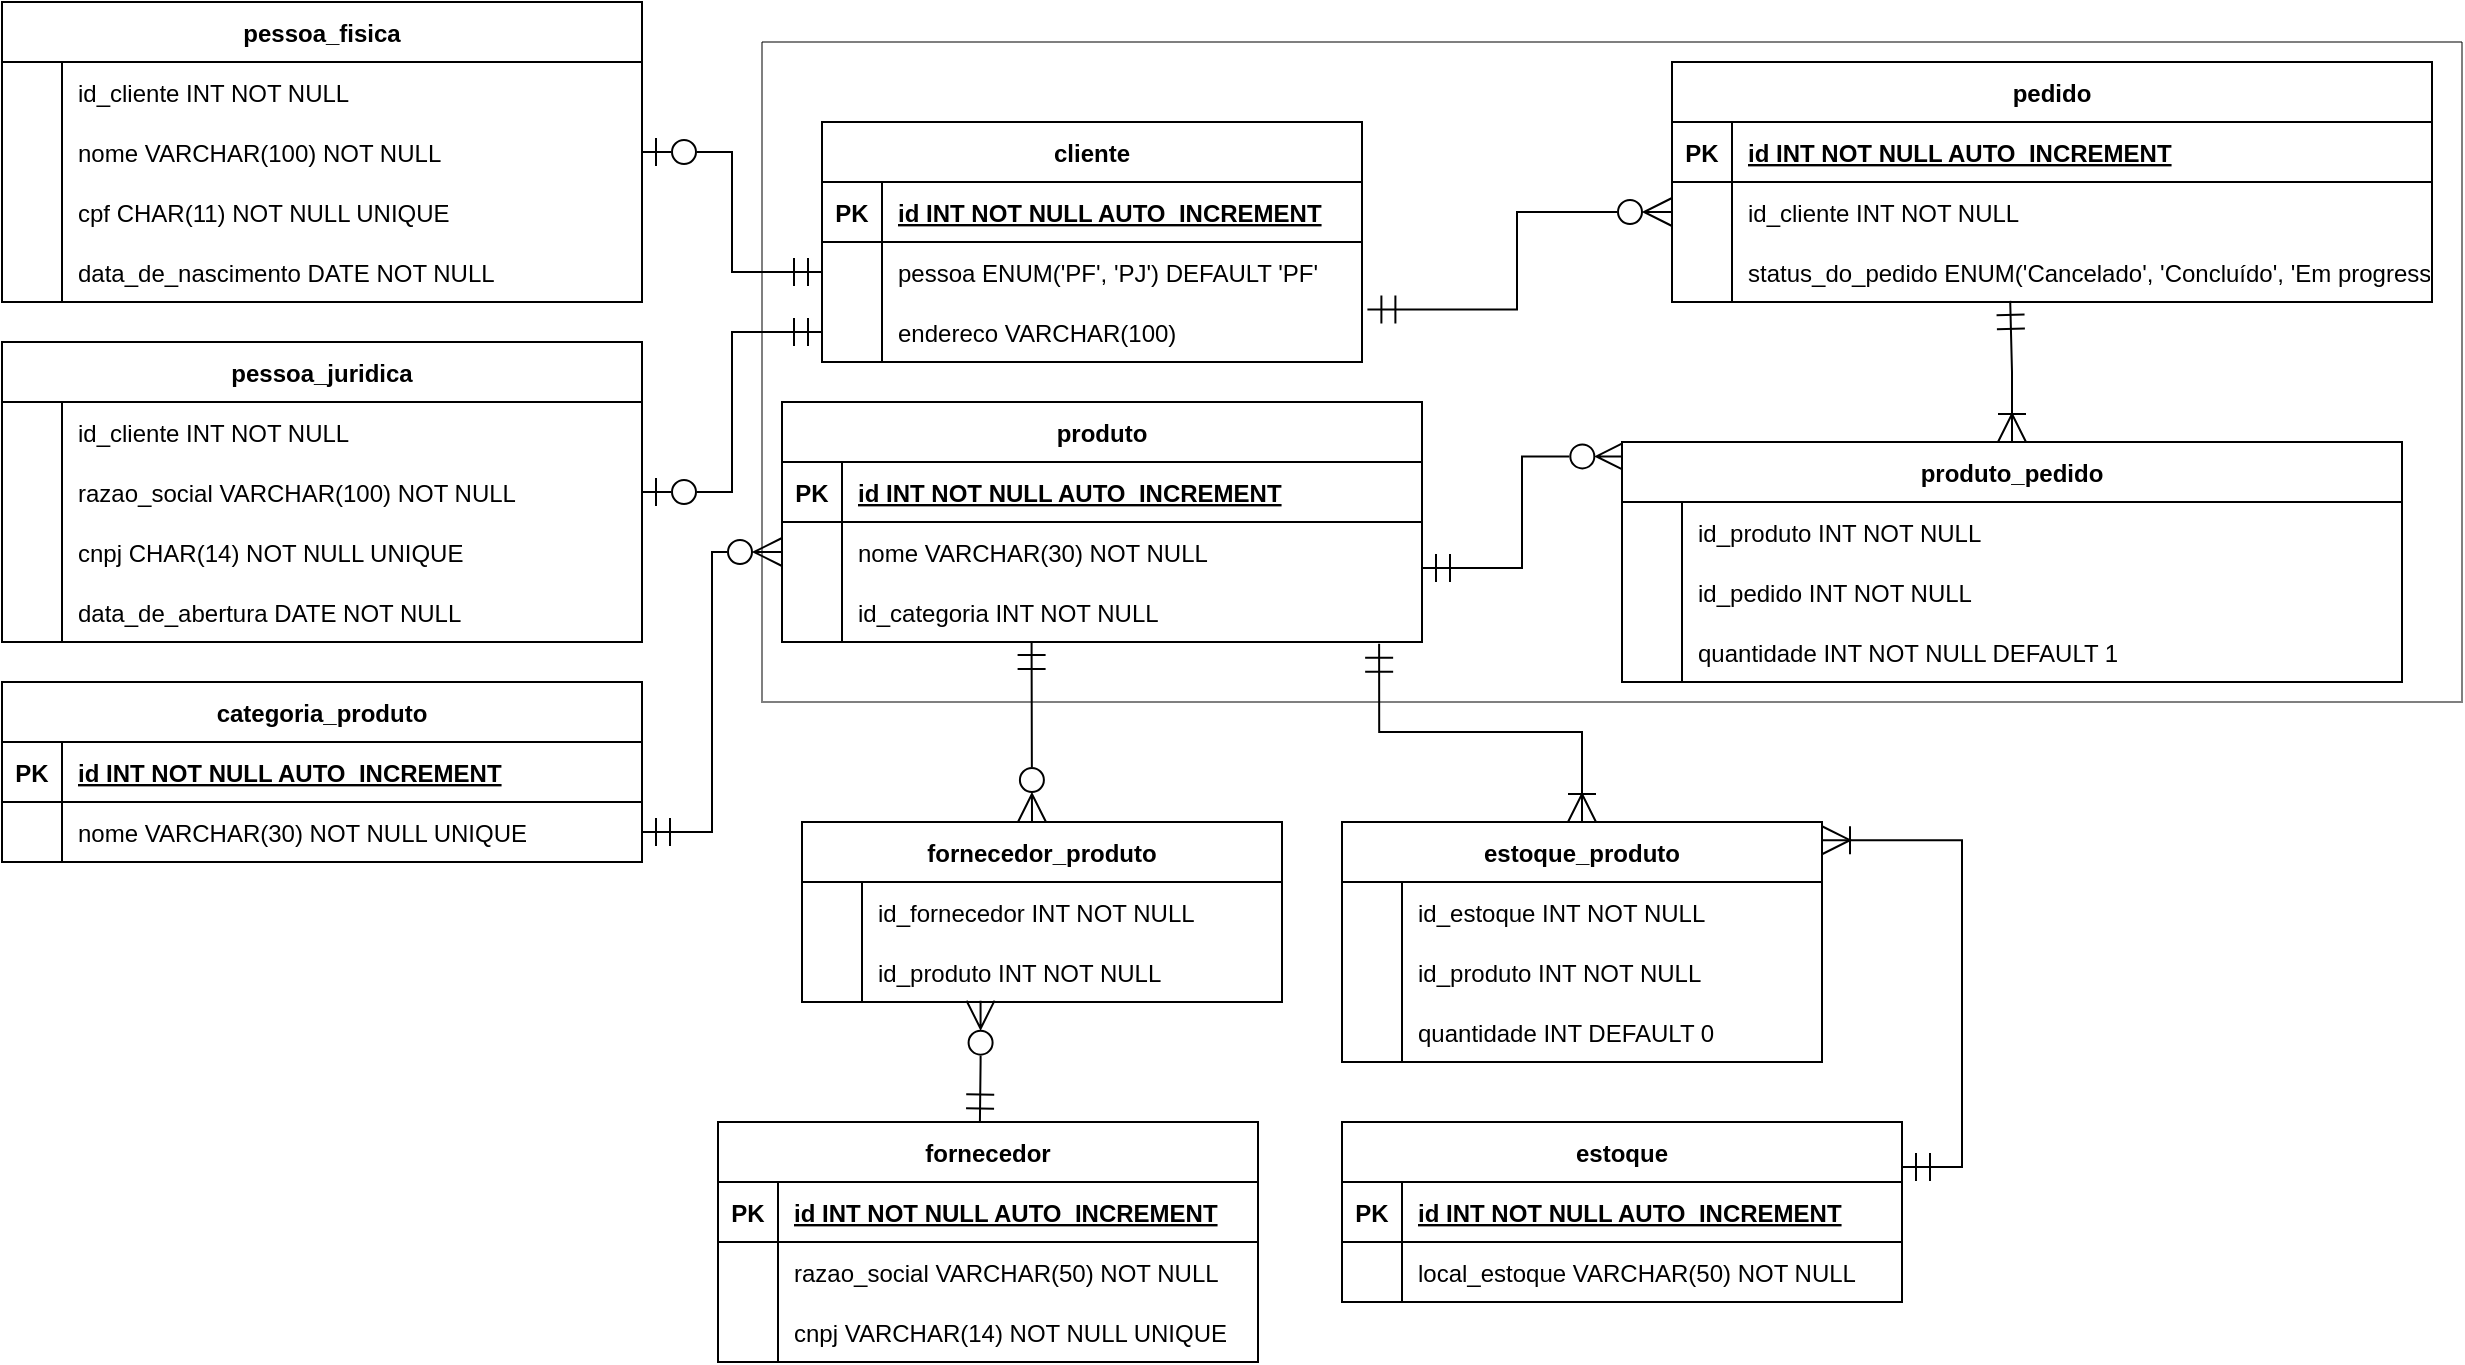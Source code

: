 <mxfile version="21.6.6" type="device">
  <diagram id="C5RBs43oDa-KdzZeNtuy" name="Page-1">
    <mxGraphModel dx="3163" dy="761" grid="1" gridSize="10" guides="1" tooltips="1" connect="1" arrows="1" fold="1" page="1" pageScale="1" pageWidth="827" pageHeight="1169" math="0" shadow="0">
      <root>
        <mxCell id="WIyWlLk6GJQsqaUBKTNV-0" />
        <mxCell id="WIyWlLk6GJQsqaUBKTNV-1" parent="WIyWlLk6GJQsqaUBKTNV-0" />
        <mxCell id="gzml7WFQNzFal56Inr1V-0" value="categoria_produto" style="shape=table;startSize=30;container=1;collapsible=1;childLayout=tableLayout;fixedRows=1;rowLines=0;fontStyle=1;align=center;resizeLast=1;" parent="WIyWlLk6GJQsqaUBKTNV-1" vertex="1">
          <mxGeometry x="-1590" y="380" width="320" height="90" as="geometry" />
        </mxCell>
        <mxCell id="gzml7WFQNzFal56Inr1V-1" value="" style="shape=tableRow;horizontal=0;startSize=0;swimlaneHead=0;swimlaneBody=0;fillColor=none;collapsible=0;dropTarget=0;points=[[0,0.5],[1,0.5]];portConstraint=eastwest;strokeColor=inherit;top=0;left=0;right=0;bottom=1;" parent="gzml7WFQNzFal56Inr1V-0" vertex="1">
          <mxGeometry y="30" width="320" height="30" as="geometry" />
        </mxCell>
        <mxCell id="gzml7WFQNzFal56Inr1V-2" value="PK" style="shape=partialRectangle;overflow=hidden;connectable=0;fillColor=none;strokeColor=inherit;top=0;left=0;bottom=0;right=0;fontStyle=1;" parent="gzml7WFQNzFal56Inr1V-1" vertex="1">
          <mxGeometry width="30" height="30" as="geometry">
            <mxRectangle width="30" height="30" as="alternateBounds" />
          </mxGeometry>
        </mxCell>
        <mxCell id="gzml7WFQNzFal56Inr1V-3" value="id INT NOT NULL AUTO_INCREMENT" style="shape=partialRectangle;overflow=hidden;connectable=0;fillColor=none;align=left;strokeColor=inherit;top=0;left=0;bottom=0;right=0;spacingLeft=6;fontStyle=5;" parent="gzml7WFQNzFal56Inr1V-1" vertex="1">
          <mxGeometry x="30" width="290" height="30" as="geometry">
            <mxRectangle width="290" height="30" as="alternateBounds" />
          </mxGeometry>
        </mxCell>
        <mxCell id="gzml7WFQNzFal56Inr1V-4" value="" style="shape=tableRow;horizontal=0;startSize=0;swimlaneHead=0;swimlaneBody=0;fillColor=none;collapsible=0;dropTarget=0;points=[[0,0.5],[1,0.5]];portConstraint=eastwest;strokeColor=inherit;top=0;left=0;right=0;bottom=0;" parent="gzml7WFQNzFal56Inr1V-0" vertex="1">
          <mxGeometry y="60" width="320" height="30" as="geometry" />
        </mxCell>
        <mxCell id="gzml7WFQNzFal56Inr1V-5" value="" style="shape=partialRectangle;overflow=hidden;connectable=0;fillColor=none;strokeColor=inherit;top=0;left=0;bottom=0;right=0;" parent="gzml7WFQNzFal56Inr1V-4" vertex="1">
          <mxGeometry width="30" height="30" as="geometry">
            <mxRectangle width="30" height="30" as="alternateBounds" />
          </mxGeometry>
        </mxCell>
        <mxCell id="gzml7WFQNzFal56Inr1V-6" value="nome VARCHAR(30) NOT NULL UNIQUE" style="shape=partialRectangle;overflow=hidden;connectable=0;fillColor=none;align=left;strokeColor=inherit;top=0;left=0;bottom=0;right=0;spacingLeft=6;" parent="gzml7WFQNzFal56Inr1V-4" vertex="1">
          <mxGeometry x="30" width="290" height="30" as="geometry">
            <mxRectangle width="290" height="30" as="alternateBounds" />
          </mxGeometry>
        </mxCell>
        <mxCell id="gzml7WFQNzFal56Inr1V-10" value="produto" style="shape=table;startSize=30;container=1;collapsible=1;childLayout=tableLayout;fixedRows=1;rowLines=0;fontStyle=1;align=center;resizeLast=1;" parent="WIyWlLk6GJQsqaUBKTNV-1" vertex="1">
          <mxGeometry x="-1200" y="240" width="320" height="120" as="geometry" />
        </mxCell>
        <mxCell id="gzml7WFQNzFal56Inr1V-11" value="" style="shape=tableRow;horizontal=0;startSize=0;swimlaneHead=0;swimlaneBody=0;fillColor=none;collapsible=0;dropTarget=0;points=[[0,0.5],[1,0.5]];portConstraint=eastwest;strokeColor=inherit;top=0;left=0;right=0;bottom=1;" parent="gzml7WFQNzFal56Inr1V-10" vertex="1">
          <mxGeometry y="30" width="320" height="30" as="geometry" />
        </mxCell>
        <mxCell id="gzml7WFQNzFal56Inr1V-12" value="PK" style="shape=partialRectangle;overflow=hidden;connectable=0;fillColor=none;strokeColor=inherit;top=0;left=0;bottom=0;right=0;fontStyle=1;" parent="gzml7WFQNzFal56Inr1V-11" vertex="1">
          <mxGeometry width="30" height="30" as="geometry">
            <mxRectangle width="30" height="30" as="alternateBounds" />
          </mxGeometry>
        </mxCell>
        <mxCell id="gzml7WFQNzFal56Inr1V-13" value="id INT NOT NULL AUTO_INCREMENT" style="shape=partialRectangle;overflow=hidden;connectable=0;fillColor=none;align=left;strokeColor=inherit;top=0;left=0;bottom=0;right=0;spacingLeft=6;fontStyle=5;" parent="gzml7WFQNzFal56Inr1V-11" vertex="1">
          <mxGeometry x="30" width="290" height="30" as="geometry">
            <mxRectangle width="290" height="30" as="alternateBounds" />
          </mxGeometry>
        </mxCell>
        <mxCell id="gzml7WFQNzFal56Inr1V-14" value="" style="shape=tableRow;horizontal=0;startSize=0;swimlaneHead=0;swimlaneBody=0;fillColor=none;collapsible=0;dropTarget=0;points=[[0,0.5],[1,0.5]];portConstraint=eastwest;strokeColor=inherit;top=0;left=0;right=0;bottom=0;" parent="gzml7WFQNzFal56Inr1V-10" vertex="1">
          <mxGeometry y="60" width="320" height="30" as="geometry" />
        </mxCell>
        <mxCell id="gzml7WFQNzFal56Inr1V-15" value="" style="shape=partialRectangle;overflow=hidden;connectable=0;fillColor=none;strokeColor=inherit;top=0;left=0;bottom=0;right=0;" parent="gzml7WFQNzFal56Inr1V-14" vertex="1">
          <mxGeometry width="30" height="30" as="geometry">
            <mxRectangle width="30" height="30" as="alternateBounds" />
          </mxGeometry>
        </mxCell>
        <mxCell id="gzml7WFQNzFal56Inr1V-16" value="nome VARCHAR(30) NOT NULL" style="shape=partialRectangle;overflow=hidden;connectable=0;fillColor=none;align=left;strokeColor=inherit;top=0;left=0;bottom=0;right=0;spacingLeft=6;" parent="gzml7WFQNzFal56Inr1V-14" vertex="1">
          <mxGeometry x="30" width="290" height="30" as="geometry">
            <mxRectangle width="290" height="30" as="alternateBounds" />
          </mxGeometry>
        </mxCell>
        <mxCell id="gzml7WFQNzFal56Inr1V-17" value="" style="shape=tableRow;horizontal=0;startSize=0;swimlaneHead=0;swimlaneBody=0;fillColor=none;collapsible=0;dropTarget=0;points=[[0,0.5],[1,0.5]];portConstraint=eastwest;strokeColor=inherit;top=0;left=0;right=0;bottom=0;" parent="gzml7WFQNzFal56Inr1V-10" vertex="1">
          <mxGeometry y="90" width="320" height="30" as="geometry" />
        </mxCell>
        <mxCell id="gzml7WFQNzFal56Inr1V-18" value="" style="shape=partialRectangle;overflow=hidden;connectable=0;fillColor=none;strokeColor=inherit;top=0;left=0;bottom=0;right=0;" parent="gzml7WFQNzFal56Inr1V-17" vertex="1">
          <mxGeometry width="30" height="30" as="geometry">
            <mxRectangle width="30" height="30" as="alternateBounds" />
          </mxGeometry>
        </mxCell>
        <mxCell id="gzml7WFQNzFal56Inr1V-19" value="id_categoria INT NOT NULL" style="shape=partialRectangle;overflow=hidden;connectable=0;fillColor=none;align=left;strokeColor=inherit;top=0;left=0;bottom=0;right=0;spacingLeft=6;" parent="gzml7WFQNzFal56Inr1V-17" vertex="1">
          <mxGeometry x="30" width="290" height="30" as="geometry">
            <mxRectangle width="290" height="30" as="alternateBounds" />
          </mxGeometry>
        </mxCell>
        <mxCell id="gzml7WFQNzFal56Inr1V-26" value="fornecedor" style="shape=table;startSize=30;container=1;collapsible=1;childLayout=tableLayout;fixedRows=1;rowLines=0;fontStyle=1;align=center;resizeLast=1;" parent="WIyWlLk6GJQsqaUBKTNV-1" vertex="1">
          <mxGeometry x="-1232" y="600" width="270" height="120" as="geometry" />
        </mxCell>
        <mxCell id="gzml7WFQNzFal56Inr1V-27" value="" style="shape=tableRow;horizontal=0;startSize=0;swimlaneHead=0;swimlaneBody=0;fillColor=none;collapsible=0;dropTarget=0;points=[[0,0.5],[1,0.5]];portConstraint=eastwest;strokeColor=inherit;top=0;left=0;right=0;bottom=1;" parent="gzml7WFQNzFal56Inr1V-26" vertex="1">
          <mxGeometry y="30" width="270" height="30" as="geometry" />
        </mxCell>
        <mxCell id="gzml7WFQNzFal56Inr1V-28" value="PK" style="shape=partialRectangle;overflow=hidden;connectable=0;fillColor=none;strokeColor=inherit;top=0;left=0;bottom=0;right=0;fontStyle=1;" parent="gzml7WFQNzFal56Inr1V-27" vertex="1">
          <mxGeometry width="30" height="30" as="geometry">
            <mxRectangle width="30" height="30" as="alternateBounds" />
          </mxGeometry>
        </mxCell>
        <mxCell id="gzml7WFQNzFal56Inr1V-29" value="id INT NOT NULL AUTO_INCREMENT" style="shape=partialRectangle;overflow=hidden;connectable=0;fillColor=none;align=left;strokeColor=inherit;top=0;left=0;bottom=0;right=0;spacingLeft=6;fontStyle=5;" parent="gzml7WFQNzFal56Inr1V-27" vertex="1">
          <mxGeometry x="30" width="240" height="30" as="geometry">
            <mxRectangle width="240" height="30" as="alternateBounds" />
          </mxGeometry>
        </mxCell>
        <mxCell id="gzml7WFQNzFal56Inr1V-30" value="" style="shape=tableRow;horizontal=0;startSize=0;swimlaneHead=0;swimlaneBody=0;fillColor=none;collapsible=0;dropTarget=0;points=[[0,0.5],[1,0.5]];portConstraint=eastwest;strokeColor=inherit;top=0;left=0;right=0;bottom=0;" parent="gzml7WFQNzFal56Inr1V-26" vertex="1">
          <mxGeometry y="60" width="270" height="30" as="geometry" />
        </mxCell>
        <mxCell id="gzml7WFQNzFal56Inr1V-31" value="" style="shape=partialRectangle;overflow=hidden;connectable=0;fillColor=none;strokeColor=inherit;top=0;left=0;bottom=0;right=0;" parent="gzml7WFQNzFal56Inr1V-30" vertex="1">
          <mxGeometry width="30" height="30" as="geometry">
            <mxRectangle width="30" height="30" as="alternateBounds" />
          </mxGeometry>
        </mxCell>
        <mxCell id="gzml7WFQNzFal56Inr1V-32" value="razao_social VARCHAR(50) NOT NULL" style="shape=partialRectangle;overflow=hidden;connectable=0;fillColor=none;align=left;strokeColor=inherit;top=0;left=0;bottom=0;right=0;spacingLeft=6;" parent="gzml7WFQNzFal56Inr1V-30" vertex="1">
          <mxGeometry x="30" width="240" height="30" as="geometry">
            <mxRectangle width="240" height="30" as="alternateBounds" />
          </mxGeometry>
        </mxCell>
        <mxCell id="gzml7WFQNzFal56Inr1V-33" value="" style="shape=tableRow;horizontal=0;startSize=0;swimlaneHead=0;swimlaneBody=0;fillColor=none;collapsible=0;dropTarget=0;points=[[0,0.5],[1,0.5]];portConstraint=eastwest;strokeColor=inherit;top=0;left=0;right=0;bottom=0;" parent="gzml7WFQNzFal56Inr1V-26" vertex="1">
          <mxGeometry y="90" width="270" height="30" as="geometry" />
        </mxCell>
        <mxCell id="gzml7WFQNzFal56Inr1V-34" value="" style="shape=partialRectangle;overflow=hidden;connectable=0;fillColor=none;strokeColor=inherit;top=0;left=0;bottom=0;right=0;" parent="gzml7WFQNzFal56Inr1V-33" vertex="1">
          <mxGeometry width="30" height="30" as="geometry">
            <mxRectangle width="30" height="30" as="alternateBounds" />
          </mxGeometry>
        </mxCell>
        <mxCell id="gzml7WFQNzFal56Inr1V-35" value="cnpj VARCHAR(14) NOT NULL UNIQUE" style="shape=partialRectangle;overflow=hidden;connectable=0;fillColor=none;align=left;strokeColor=inherit;top=0;left=0;bottom=0;right=0;spacingLeft=6;" parent="gzml7WFQNzFal56Inr1V-33" vertex="1">
          <mxGeometry x="30" width="240" height="30" as="geometry">
            <mxRectangle width="240" height="30" as="alternateBounds" />
          </mxGeometry>
        </mxCell>
        <mxCell id="gzml7WFQNzFal56Inr1V-39" value="fornecedor_produto" style="shape=table;startSize=30;container=1;collapsible=1;childLayout=tableLayout;fixedRows=1;rowLines=0;fontStyle=1;align=center;resizeLast=1;" parent="WIyWlLk6GJQsqaUBKTNV-1" vertex="1">
          <mxGeometry x="-1190" y="450" width="240" height="90" as="geometry" />
        </mxCell>
        <mxCell id="gzml7WFQNzFal56Inr1V-40" value="" style="shape=tableRow;horizontal=0;startSize=0;swimlaneHead=0;swimlaneBody=0;fillColor=none;collapsible=0;dropTarget=0;points=[[0,0.5],[1,0.5]];portConstraint=eastwest;strokeColor=inherit;top=0;left=0;right=0;bottom=0;" parent="gzml7WFQNzFal56Inr1V-39" vertex="1">
          <mxGeometry y="30" width="240" height="30" as="geometry" />
        </mxCell>
        <mxCell id="gzml7WFQNzFal56Inr1V-41" value="" style="shape=partialRectangle;overflow=hidden;connectable=0;fillColor=none;strokeColor=inherit;top=0;left=0;bottom=0;right=0;" parent="gzml7WFQNzFal56Inr1V-40" vertex="1">
          <mxGeometry width="30" height="30" as="geometry">
            <mxRectangle width="30" height="30" as="alternateBounds" />
          </mxGeometry>
        </mxCell>
        <mxCell id="gzml7WFQNzFal56Inr1V-42" value="id_fornecedor INT NOT NULL" style="shape=partialRectangle;overflow=hidden;connectable=0;fillColor=none;align=left;strokeColor=inherit;top=0;left=0;bottom=0;right=0;spacingLeft=6;" parent="gzml7WFQNzFal56Inr1V-40" vertex="1">
          <mxGeometry x="30" width="210" height="30" as="geometry">
            <mxRectangle width="210" height="30" as="alternateBounds" />
          </mxGeometry>
        </mxCell>
        <mxCell id="gzml7WFQNzFal56Inr1V-43" value="" style="shape=tableRow;horizontal=0;startSize=0;swimlaneHead=0;swimlaneBody=0;fillColor=none;collapsible=0;dropTarget=0;points=[[0,0.5],[1,0.5]];portConstraint=eastwest;strokeColor=inherit;top=0;left=0;right=0;bottom=0;" parent="gzml7WFQNzFal56Inr1V-39" vertex="1">
          <mxGeometry y="60" width="240" height="30" as="geometry" />
        </mxCell>
        <mxCell id="gzml7WFQNzFal56Inr1V-44" value="" style="shape=partialRectangle;overflow=hidden;connectable=0;fillColor=none;strokeColor=inherit;top=0;left=0;bottom=0;right=0;" parent="gzml7WFQNzFal56Inr1V-43" vertex="1">
          <mxGeometry width="30" height="30" as="geometry">
            <mxRectangle width="30" height="30" as="alternateBounds" />
          </mxGeometry>
        </mxCell>
        <mxCell id="gzml7WFQNzFal56Inr1V-45" value="id_produto INT NOT NULL" style="shape=partialRectangle;overflow=hidden;connectable=0;fillColor=none;align=left;strokeColor=inherit;top=0;left=0;bottom=0;right=0;spacingLeft=6;" parent="gzml7WFQNzFal56Inr1V-43" vertex="1">
          <mxGeometry x="30" width="210" height="30" as="geometry">
            <mxRectangle width="210" height="30" as="alternateBounds" />
          </mxGeometry>
        </mxCell>
        <mxCell id="gzml7WFQNzFal56Inr1V-55" value="estoque" style="shape=table;startSize=30;container=1;collapsible=1;childLayout=tableLayout;fixedRows=1;rowLines=0;fontStyle=1;align=center;resizeLast=1;" parent="WIyWlLk6GJQsqaUBKTNV-1" vertex="1">
          <mxGeometry x="-920" y="600" width="280" height="90" as="geometry" />
        </mxCell>
        <mxCell id="gzml7WFQNzFal56Inr1V-56" value="" style="shape=tableRow;horizontal=0;startSize=0;swimlaneHead=0;swimlaneBody=0;fillColor=none;collapsible=0;dropTarget=0;points=[[0,0.5],[1,0.5]];portConstraint=eastwest;strokeColor=inherit;top=0;left=0;right=0;bottom=1;" parent="gzml7WFQNzFal56Inr1V-55" vertex="1">
          <mxGeometry y="30" width="280" height="30" as="geometry" />
        </mxCell>
        <mxCell id="gzml7WFQNzFal56Inr1V-57" value="PK" style="shape=partialRectangle;overflow=hidden;connectable=0;fillColor=none;strokeColor=inherit;top=0;left=0;bottom=0;right=0;fontStyle=1;" parent="gzml7WFQNzFal56Inr1V-56" vertex="1">
          <mxGeometry width="30" height="30" as="geometry">
            <mxRectangle width="30" height="30" as="alternateBounds" />
          </mxGeometry>
        </mxCell>
        <mxCell id="gzml7WFQNzFal56Inr1V-58" value="id INT NOT NULL AUTO_INCREMENT" style="shape=partialRectangle;overflow=hidden;connectable=0;fillColor=none;align=left;strokeColor=inherit;top=0;left=0;bottom=0;right=0;spacingLeft=6;fontStyle=5;" parent="gzml7WFQNzFal56Inr1V-56" vertex="1">
          <mxGeometry x="30" width="250" height="30" as="geometry">
            <mxRectangle width="250" height="30" as="alternateBounds" />
          </mxGeometry>
        </mxCell>
        <mxCell id="gzml7WFQNzFal56Inr1V-59" value="" style="shape=tableRow;horizontal=0;startSize=0;swimlaneHead=0;swimlaneBody=0;fillColor=none;collapsible=0;dropTarget=0;points=[[0,0.5],[1,0.5]];portConstraint=eastwest;strokeColor=inherit;top=0;left=0;right=0;bottom=0;" parent="gzml7WFQNzFal56Inr1V-55" vertex="1">
          <mxGeometry y="60" width="280" height="30" as="geometry" />
        </mxCell>
        <mxCell id="gzml7WFQNzFal56Inr1V-60" value="" style="shape=partialRectangle;overflow=hidden;connectable=0;fillColor=none;strokeColor=inherit;top=0;left=0;bottom=0;right=0;" parent="gzml7WFQNzFal56Inr1V-59" vertex="1">
          <mxGeometry width="30" height="30" as="geometry">
            <mxRectangle width="30" height="30" as="alternateBounds" />
          </mxGeometry>
        </mxCell>
        <mxCell id="gzml7WFQNzFal56Inr1V-61" value="local_estoque VARCHAR(50) NOT NULL" style="shape=partialRectangle;overflow=hidden;connectable=0;fillColor=none;align=left;strokeColor=inherit;top=0;left=0;bottom=0;right=0;spacingLeft=6;" parent="gzml7WFQNzFal56Inr1V-59" vertex="1">
          <mxGeometry x="30" width="250" height="30" as="geometry">
            <mxRectangle width="250" height="30" as="alternateBounds" />
          </mxGeometry>
        </mxCell>
        <mxCell id="gzml7WFQNzFal56Inr1V-65" value="estoque_produto" style="shape=table;startSize=30;container=1;collapsible=1;childLayout=tableLayout;fixedRows=1;rowLines=0;fontStyle=1;align=center;resizeLast=1;" parent="WIyWlLk6GJQsqaUBKTNV-1" vertex="1">
          <mxGeometry x="-920" y="450" width="240" height="120" as="geometry" />
        </mxCell>
        <mxCell id="gzml7WFQNzFal56Inr1V-66" value="" style="shape=tableRow;horizontal=0;startSize=0;swimlaneHead=0;swimlaneBody=0;fillColor=none;collapsible=0;dropTarget=0;points=[[0,0.5],[1,0.5]];portConstraint=eastwest;strokeColor=inherit;top=0;left=0;right=0;bottom=0;" parent="gzml7WFQNzFal56Inr1V-65" vertex="1">
          <mxGeometry y="30" width="240" height="30" as="geometry" />
        </mxCell>
        <mxCell id="gzml7WFQNzFal56Inr1V-67" value="" style="shape=partialRectangle;overflow=hidden;connectable=0;fillColor=none;strokeColor=inherit;top=0;left=0;bottom=0;right=0;" parent="gzml7WFQNzFal56Inr1V-66" vertex="1">
          <mxGeometry width="30" height="30" as="geometry">
            <mxRectangle width="30" height="30" as="alternateBounds" />
          </mxGeometry>
        </mxCell>
        <mxCell id="gzml7WFQNzFal56Inr1V-68" value="id_estoque INT NOT NULL" style="shape=partialRectangle;overflow=hidden;connectable=0;fillColor=none;align=left;strokeColor=inherit;top=0;left=0;bottom=0;right=0;spacingLeft=6;" parent="gzml7WFQNzFal56Inr1V-66" vertex="1">
          <mxGeometry x="30" width="210" height="30" as="geometry">
            <mxRectangle width="210" height="30" as="alternateBounds" />
          </mxGeometry>
        </mxCell>
        <mxCell id="gzml7WFQNzFal56Inr1V-69" value="" style="shape=tableRow;horizontal=0;startSize=0;swimlaneHead=0;swimlaneBody=0;fillColor=none;collapsible=0;dropTarget=0;points=[[0,0.5],[1,0.5]];portConstraint=eastwest;strokeColor=inherit;top=0;left=0;right=0;bottom=0;" parent="gzml7WFQNzFal56Inr1V-65" vertex="1">
          <mxGeometry y="60" width="240" height="30" as="geometry" />
        </mxCell>
        <mxCell id="gzml7WFQNzFal56Inr1V-70" value="" style="shape=partialRectangle;overflow=hidden;connectable=0;fillColor=none;strokeColor=inherit;top=0;left=0;bottom=0;right=0;" parent="gzml7WFQNzFal56Inr1V-69" vertex="1">
          <mxGeometry width="30" height="30" as="geometry">
            <mxRectangle width="30" height="30" as="alternateBounds" />
          </mxGeometry>
        </mxCell>
        <mxCell id="gzml7WFQNzFal56Inr1V-71" value="id_produto INT NOT NULL" style="shape=partialRectangle;overflow=hidden;connectable=0;fillColor=none;align=left;strokeColor=inherit;top=0;left=0;bottom=0;right=0;spacingLeft=6;" parent="gzml7WFQNzFal56Inr1V-69" vertex="1">
          <mxGeometry x="30" width="210" height="30" as="geometry">
            <mxRectangle width="210" height="30" as="alternateBounds" />
          </mxGeometry>
        </mxCell>
        <mxCell id="gzml7WFQNzFal56Inr1V-72" value="" style="shape=tableRow;horizontal=0;startSize=0;swimlaneHead=0;swimlaneBody=0;fillColor=none;collapsible=0;dropTarget=0;points=[[0,0.5],[1,0.5]];portConstraint=eastwest;strokeColor=inherit;top=0;left=0;right=0;bottom=0;" parent="gzml7WFQNzFal56Inr1V-65" vertex="1">
          <mxGeometry y="90" width="240" height="30" as="geometry" />
        </mxCell>
        <mxCell id="gzml7WFQNzFal56Inr1V-73" value="" style="shape=partialRectangle;overflow=hidden;connectable=0;fillColor=none;strokeColor=inherit;top=0;left=0;bottom=0;right=0;" parent="gzml7WFQNzFal56Inr1V-72" vertex="1">
          <mxGeometry width="30" height="30" as="geometry">
            <mxRectangle width="30" height="30" as="alternateBounds" />
          </mxGeometry>
        </mxCell>
        <mxCell id="gzml7WFQNzFal56Inr1V-74" value="quantidade INT DEFAULT 0" style="shape=partialRectangle;overflow=hidden;connectable=0;fillColor=none;align=left;strokeColor=inherit;top=0;left=0;bottom=0;right=0;spacingLeft=6;" parent="gzml7WFQNzFal56Inr1V-72" vertex="1">
          <mxGeometry x="30" width="210" height="30" as="geometry">
            <mxRectangle width="210" height="30" as="alternateBounds" />
          </mxGeometry>
        </mxCell>
        <mxCell id="gzml7WFQNzFal56Inr1V-103" value="pedido" style="shape=table;startSize=30;container=1;collapsible=1;childLayout=tableLayout;fixedRows=1;rowLines=0;fontStyle=1;align=center;resizeLast=1;" parent="WIyWlLk6GJQsqaUBKTNV-1" vertex="1">
          <mxGeometry x="-755" y="70" width="380" height="120" as="geometry" />
        </mxCell>
        <mxCell id="gzml7WFQNzFal56Inr1V-104" value="" style="shape=tableRow;horizontal=0;startSize=0;swimlaneHead=0;swimlaneBody=0;fillColor=none;collapsible=0;dropTarget=0;points=[[0,0.5],[1,0.5]];portConstraint=eastwest;strokeColor=inherit;top=0;left=0;right=0;bottom=1;" parent="gzml7WFQNzFal56Inr1V-103" vertex="1">
          <mxGeometry y="30" width="380" height="30" as="geometry" />
        </mxCell>
        <mxCell id="gzml7WFQNzFal56Inr1V-105" value="PK" style="shape=partialRectangle;overflow=hidden;connectable=0;fillColor=none;strokeColor=inherit;top=0;left=0;bottom=0;right=0;fontStyle=1;" parent="gzml7WFQNzFal56Inr1V-104" vertex="1">
          <mxGeometry width="30" height="30" as="geometry">
            <mxRectangle width="30" height="30" as="alternateBounds" />
          </mxGeometry>
        </mxCell>
        <mxCell id="gzml7WFQNzFal56Inr1V-106" value="id INT NOT NULL AUTO_INCREMENT" style="shape=partialRectangle;overflow=hidden;connectable=0;fillColor=none;align=left;strokeColor=inherit;top=0;left=0;bottom=0;right=0;spacingLeft=6;fontStyle=5;" parent="gzml7WFQNzFal56Inr1V-104" vertex="1">
          <mxGeometry x="30" width="350" height="30" as="geometry">
            <mxRectangle width="350" height="30" as="alternateBounds" />
          </mxGeometry>
        </mxCell>
        <mxCell id="gzml7WFQNzFal56Inr1V-107" value="" style="shape=tableRow;horizontal=0;startSize=0;swimlaneHead=0;swimlaneBody=0;fillColor=none;collapsible=0;dropTarget=0;points=[[0,0.5],[1,0.5]];portConstraint=eastwest;strokeColor=inherit;top=0;left=0;right=0;bottom=0;" parent="gzml7WFQNzFal56Inr1V-103" vertex="1">
          <mxGeometry y="60" width="380" height="30" as="geometry" />
        </mxCell>
        <mxCell id="gzml7WFQNzFal56Inr1V-108" value="" style="shape=partialRectangle;overflow=hidden;connectable=0;fillColor=none;strokeColor=inherit;top=0;left=0;bottom=0;right=0;" parent="gzml7WFQNzFal56Inr1V-107" vertex="1">
          <mxGeometry width="30" height="30" as="geometry">
            <mxRectangle width="30" height="30" as="alternateBounds" />
          </mxGeometry>
        </mxCell>
        <mxCell id="gzml7WFQNzFal56Inr1V-109" value="id_cliente INT NOT NULL" style="shape=partialRectangle;overflow=hidden;connectable=0;fillColor=none;align=left;strokeColor=inherit;top=0;left=0;bottom=0;right=0;spacingLeft=6;" parent="gzml7WFQNzFal56Inr1V-107" vertex="1">
          <mxGeometry x="30" width="350" height="30" as="geometry">
            <mxRectangle width="350" height="30" as="alternateBounds" />
          </mxGeometry>
        </mxCell>
        <mxCell id="gzml7WFQNzFal56Inr1V-110" value="" style="shape=tableRow;horizontal=0;startSize=0;swimlaneHead=0;swimlaneBody=0;fillColor=none;collapsible=0;dropTarget=0;points=[[0,0.5],[1,0.5]];portConstraint=eastwest;strokeColor=inherit;top=0;left=0;right=0;bottom=0;" parent="gzml7WFQNzFal56Inr1V-103" vertex="1">
          <mxGeometry y="90" width="380" height="30" as="geometry" />
        </mxCell>
        <mxCell id="gzml7WFQNzFal56Inr1V-111" value="" style="shape=partialRectangle;overflow=hidden;connectable=0;fillColor=none;strokeColor=inherit;top=0;left=0;bottom=0;right=0;" parent="gzml7WFQNzFal56Inr1V-110" vertex="1">
          <mxGeometry width="30" height="30" as="geometry">
            <mxRectangle width="30" height="30" as="alternateBounds" />
          </mxGeometry>
        </mxCell>
        <mxCell id="gzml7WFQNzFal56Inr1V-112" value="status_do_pedido ENUM(&#39;Cancelado&#39;, &#39;Concluído&#39;, &#39;Em progresso&#39;) DEFAULT &#39;Em progresso&#39; NOT NULL" style="shape=partialRectangle;overflow=hidden;connectable=0;fillColor=none;align=left;strokeColor=inherit;top=0;left=0;bottom=0;right=0;spacingLeft=6;" parent="gzml7WFQNzFal56Inr1V-110" vertex="1">
          <mxGeometry x="30" width="350" height="30" as="geometry">
            <mxRectangle width="350" height="30" as="alternateBounds" />
          </mxGeometry>
        </mxCell>
        <mxCell id="gzml7WFQNzFal56Inr1V-164" style="edgeStyle=orthogonalEdgeStyle;rounded=0;orthogonalLoop=1;jettySize=auto;html=1;entryX=1;entryY=0.767;entryDx=0;entryDy=0;entryPerimeter=0;endArrow=ERmandOne;endFill=0;startArrow=ERzeroToMany;startFill=0;exitX=0.003;exitY=0.06;exitDx=0;exitDy=0;exitPerimeter=0;startSize=12;endSize=12;" parent="WIyWlLk6GJQsqaUBKTNV-1" source="gzml7WFQNzFal56Inr1V-119" target="gzml7WFQNzFal56Inr1V-14" edge="1">
          <mxGeometry relative="1" as="geometry" />
        </mxCell>
        <mxCell id="gzml7WFQNzFal56Inr1V-165" style="edgeStyle=orthogonalEdgeStyle;rounded=0;orthogonalLoop=1;jettySize=auto;html=1;entryX=0.445;entryY=0.981;entryDx=0;entryDy=0;entryPerimeter=0;endArrow=ERmandOne;endFill=0;startArrow=ERoneToMany;startFill=0;startSize=12;endSize=12;" parent="WIyWlLk6GJQsqaUBKTNV-1" source="gzml7WFQNzFal56Inr1V-119" target="gzml7WFQNzFal56Inr1V-110" edge="1">
          <mxGeometry relative="1" as="geometry">
            <mxPoint x="-620.7" y="299.52" as="targetPoint" />
          </mxGeometry>
        </mxCell>
        <mxCell id="gzml7WFQNzFal56Inr1V-119" value="produto_pedido" style="shape=table;startSize=30;container=1;collapsible=1;childLayout=tableLayout;fixedRows=1;rowLines=0;fontStyle=1;align=center;resizeLast=1;" parent="WIyWlLk6GJQsqaUBKTNV-1" vertex="1">
          <mxGeometry x="-780" y="260" width="390" height="120" as="geometry" />
        </mxCell>
        <mxCell id="gzml7WFQNzFal56Inr1V-120" value="" style="shape=tableRow;horizontal=0;startSize=0;swimlaneHead=0;swimlaneBody=0;fillColor=none;collapsible=0;dropTarget=0;points=[[0,0.5],[1,0.5]];portConstraint=eastwest;strokeColor=inherit;top=0;left=0;right=0;bottom=0;" parent="gzml7WFQNzFal56Inr1V-119" vertex="1">
          <mxGeometry y="30" width="390" height="30" as="geometry" />
        </mxCell>
        <mxCell id="gzml7WFQNzFal56Inr1V-121" value="" style="shape=partialRectangle;overflow=hidden;connectable=0;fillColor=none;strokeColor=inherit;top=0;left=0;bottom=0;right=0;" parent="gzml7WFQNzFal56Inr1V-120" vertex="1">
          <mxGeometry width="30" height="30" as="geometry">
            <mxRectangle width="30" height="30" as="alternateBounds" />
          </mxGeometry>
        </mxCell>
        <mxCell id="gzml7WFQNzFal56Inr1V-122" value="id_produto INT NOT NULL" style="shape=partialRectangle;overflow=hidden;connectable=0;fillColor=none;align=left;strokeColor=inherit;top=0;left=0;bottom=0;right=0;spacingLeft=6;" parent="gzml7WFQNzFal56Inr1V-120" vertex="1">
          <mxGeometry x="30" width="360" height="30" as="geometry">
            <mxRectangle width="360" height="30" as="alternateBounds" />
          </mxGeometry>
        </mxCell>
        <mxCell id="gzml7WFQNzFal56Inr1V-123" value="" style="shape=tableRow;horizontal=0;startSize=0;swimlaneHead=0;swimlaneBody=0;fillColor=none;collapsible=0;dropTarget=0;points=[[0,0.5],[1,0.5]];portConstraint=eastwest;strokeColor=inherit;top=0;left=0;right=0;bottom=0;" parent="gzml7WFQNzFal56Inr1V-119" vertex="1">
          <mxGeometry y="60" width="390" height="30" as="geometry" />
        </mxCell>
        <mxCell id="gzml7WFQNzFal56Inr1V-124" value="" style="shape=partialRectangle;overflow=hidden;connectable=0;fillColor=none;strokeColor=inherit;top=0;left=0;bottom=0;right=0;" parent="gzml7WFQNzFal56Inr1V-123" vertex="1">
          <mxGeometry width="30" height="30" as="geometry">
            <mxRectangle width="30" height="30" as="alternateBounds" />
          </mxGeometry>
        </mxCell>
        <mxCell id="gzml7WFQNzFal56Inr1V-125" value="id_pedido INT NOT NULL" style="shape=partialRectangle;overflow=hidden;connectable=0;fillColor=none;align=left;strokeColor=inherit;top=0;left=0;bottom=0;right=0;spacingLeft=6;" parent="gzml7WFQNzFal56Inr1V-123" vertex="1">
          <mxGeometry x="30" width="360" height="30" as="geometry">
            <mxRectangle width="360" height="30" as="alternateBounds" />
          </mxGeometry>
        </mxCell>
        <mxCell id="gzml7WFQNzFal56Inr1V-126" value="" style="shape=tableRow;horizontal=0;startSize=0;swimlaneHead=0;swimlaneBody=0;fillColor=none;collapsible=0;dropTarget=0;points=[[0,0.5],[1,0.5]];portConstraint=eastwest;strokeColor=inherit;top=0;left=0;right=0;bottom=0;" parent="gzml7WFQNzFal56Inr1V-119" vertex="1">
          <mxGeometry y="90" width="390" height="30" as="geometry" />
        </mxCell>
        <mxCell id="gzml7WFQNzFal56Inr1V-127" value="" style="shape=partialRectangle;overflow=hidden;connectable=0;fillColor=none;strokeColor=inherit;top=0;left=0;bottom=0;right=0;" parent="gzml7WFQNzFal56Inr1V-126" vertex="1">
          <mxGeometry width="30" height="30" as="geometry">
            <mxRectangle width="30" height="30" as="alternateBounds" />
          </mxGeometry>
        </mxCell>
        <mxCell id="gzml7WFQNzFal56Inr1V-128" value="quantidade INT NOT NULL DEFAULT 1" style="shape=partialRectangle;overflow=hidden;connectable=0;fillColor=none;align=left;strokeColor=inherit;top=0;left=0;bottom=0;right=0;spacingLeft=6;" parent="gzml7WFQNzFal56Inr1V-126" vertex="1">
          <mxGeometry x="30" width="360" height="30" as="geometry">
            <mxRectangle width="360" height="30" as="alternateBounds" />
          </mxGeometry>
        </mxCell>
        <mxCell id="gzml7WFQNzFal56Inr1V-158" style="edgeStyle=orthogonalEdgeStyle;rounded=0;orthogonalLoop=1;jettySize=auto;html=1;entryX=1;entryY=0.5;entryDx=0;entryDy=0;endArrow=ERmandOne;endFill=0;startArrow=ERzeroToMany;startFill=0;startSize=12;endSize=12;exitX=0;exitY=0.5;exitDx=0;exitDy=0;" parent="WIyWlLk6GJQsqaUBKTNV-1" source="gzml7WFQNzFal56Inr1V-14" target="gzml7WFQNzFal56Inr1V-4" edge="1">
          <mxGeometry relative="1" as="geometry" />
        </mxCell>
        <mxCell id="gzml7WFQNzFal56Inr1V-159" style="edgeStyle=orthogonalEdgeStyle;rounded=0;orthogonalLoop=1;jettySize=auto;html=1;startArrow=ERmandOne;startFill=0;endArrow=ERzeroToMany;endFill=0;startSize=12;endSize=12;exitX=0.39;exitY=0.983;exitDx=0;exitDy=0;exitPerimeter=0;" parent="WIyWlLk6GJQsqaUBKTNV-1" source="gzml7WFQNzFal56Inr1V-17" edge="1">
          <mxGeometry relative="1" as="geometry">
            <mxPoint x="-1167.2" y="450.87" as="sourcePoint" />
            <mxPoint x="-1075" y="450" as="targetPoint" />
            <Array as="points">
              <mxPoint x="-1075" y="364" />
              <mxPoint x="-1075" y="364" />
            </Array>
          </mxGeometry>
        </mxCell>
        <mxCell id="gzml7WFQNzFal56Inr1V-160" style="edgeStyle=orthogonalEdgeStyle;rounded=0;orthogonalLoop=1;jettySize=auto;html=1;entryX=0.485;entryY=0.002;entryDx=0;entryDy=0;endArrow=ERmandOne;endFill=0;startArrow=ERzeroToMany;startFill=0;entryPerimeter=0;startSize=12;endSize=12;exitX=0.372;exitY=0.978;exitDx=0;exitDy=0;exitPerimeter=0;" parent="WIyWlLk6GJQsqaUBKTNV-1" source="gzml7WFQNzFal56Inr1V-43" target="gzml7WFQNzFal56Inr1V-26" edge="1">
          <mxGeometry relative="1" as="geometry">
            <mxPoint x="-1270" y="600" as="sourcePoint" />
          </mxGeometry>
        </mxCell>
        <mxCell id="gzml7WFQNzFal56Inr1V-161" style="edgeStyle=orthogonalEdgeStyle;rounded=0;orthogonalLoop=1;jettySize=auto;html=1;exitX=0.933;exitY=1.029;exitDx=0;exitDy=0;exitPerimeter=0;endArrow=ERoneToMany;endFill=0;startArrow=ERmandOne;startFill=0;startSize=12;endSize=12;" parent="WIyWlLk6GJQsqaUBKTNV-1" source="gzml7WFQNzFal56Inr1V-17" target="gzml7WFQNzFal56Inr1V-65" edge="1">
          <mxGeometry relative="1" as="geometry">
            <mxPoint x="-1060" y="449.01" as="sourcePoint" />
          </mxGeometry>
        </mxCell>
        <mxCell id="gzml7WFQNzFal56Inr1V-162" style="edgeStyle=orthogonalEdgeStyle;rounded=0;orthogonalLoop=1;jettySize=auto;html=1;entryX=1;entryY=0.076;entryDx=0;entryDy=0;endArrow=ERoneToMany;endFill=0;startArrow=ERmandOne;startFill=0;entryPerimeter=0;startSize=12;endSize=12;exitX=1;exitY=0.25;exitDx=0;exitDy=0;" parent="WIyWlLk6GJQsqaUBKTNV-1" source="gzml7WFQNzFal56Inr1V-55" target="gzml7WFQNzFal56Inr1V-65" edge="1">
          <mxGeometry relative="1" as="geometry" />
        </mxCell>
        <mxCell id="gzml7WFQNzFal56Inr1V-163" style="edgeStyle=orthogonalEdgeStyle;rounded=0;orthogonalLoop=1;jettySize=auto;html=1;entryX=0;entryY=0.5;entryDx=0;entryDy=0;endArrow=ERzeroToMany;endFill=0;startArrow=ERmandOne;startFill=0;startSize=12;endSize=12;exitX=1.01;exitY=0.124;exitDx=0;exitDy=0;exitPerimeter=0;" parent="WIyWlLk6GJQsqaUBKTNV-1" source="lfjAGhtkvnucoJe4CYKM-7" target="gzml7WFQNzFal56Inr1V-107" edge="1">
          <mxGeometry relative="1" as="geometry">
            <mxPoint x="-900" y="195" as="sourcePoint" />
          </mxGeometry>
        </mxCell>
        <mxCell id="lfjAGhtkvnucoJe4CYKM-0" value="cliente" style="shape=table;startSize=30;container=1;collapsible=1;childLayout=tableLayout;fixedRows=1;rowLines=0;fontStyle=1;align=center;resizeLast=1;" vertex="1" parent="WIyWlLk6GJQsqaUBKTNV-1">
          <mxGeometry x="-1180" y="100" width="270" height="120" as="geometry" />
        </mxCell>
        <mxCell id="lfjAGhtkvnucoJe4CYKM-1" value="" style="shape=tableRow;horizontal=0;startSize=0;swimlaneHead=0;swimlaneBody=0;fillColor=none;collapsible=0;dropTarget=0;points=[[0,0.5],[1,0.5]];portConstraint=eastwest;strokeColor=inherit;top=0;left=0;right=0;bottom=1;" vertex="1" parent="lfjAGhtkvnucoJe4CYKM-0">
          <mxGeometry y="30" width="270" height="30" as="geometry" />
        </mxCell>
        <mxCell id="lfjAGhtkvnucoJe4CYKM-2" value="PK" style="shape=partialRectangle;overflow=hidden;connectable=0;fillColor=none;strokeColor=inherit;top=0;left=0;bottom=0;right=0;fontStyle=1;" vertex="1" parent="lfjAGhtkvnucoJe4CYKM-1">
          <mxGeometry width="30" height="30" as="geometry">
            <mxRectangle width="30" height="30" as="alternateBounds" />
          </mxGeometry>
        </mxCell>
        <mxCell id="lfjAGhtkvnucoJe4CYKM-3" value="id INT NOT NULL AUTO_INCREMENT" style="shape=partialRectangle;overflow=hidden;connectable=0;fillColor=none;align=left;strokeColor=inherit;top=0;left=0;bottom=0;right=0;spacingLeft=6;fontStyle=5;" vertex="1" parent="lfjAGhtkvnucoJe4CYKM-1">
          <mxGeometry x="30" width="240" height="30" as="geometry">
            <mxRectangle width="240" height="30" as="alternateBounds" />
          </mxGeometry>
        </mxCell>
        <mxCell id="lfjAGhtkvnucoJe4CYKM-4" value="" style="shape=tableRow;horizontal=0;startSize=0;swimlaneHead=0;swimlaneBody=0;fillColor=none;collapsible=0;dropTarget=0;points=[[0,0.5],[1,0.5]];portConstraint=eastwest;strokeColor=inherit;top=0;left=0;right=0;bottom=0;" vertex="1" parent="lfjAGhtkvnucoJe4CYKM-0">
          <mxGeometry y="60" width="270" height="30" as="geometry" />
        </mxCell>
        <mxCell id="lfjAGhtkvnucoJe4CYKM-5" value="" style="shape=partialRectangle;overflow=hidden;connectable=0;fillColor=none;strokeColor=inherit;top=0;left=0;bottom=0;right=0;" vertex="1" parent="lfjAGhtkvnucoJe4CYKM-4">
          <mxGeometry width="30" height="30" as="geometry">
            <mxRectangle width="30" height="30" as="alternateBounds" />
          </mxGeometry>
        </mxCell>
        <mxCell id="lfjAGhtkvnucoJe4CYKM-6" value="pessoa ENUM(&#39;PF&#39;, &#39;PJ&#39;) DEFAULT &#39;PF&#39;" style="shape=partialRectangle;overflow=hidden;connectable=0;fillColor=none;align=left;strokeColor=inherit;top=0;left=0;bottom=0;right=0;spacingLeft=6;" vertex="1" parent="lfjAGhtkvnucoJe4CYKM-4">
          <mxGeometry x="30" width="240" height="30" as="geometry">
            <mxRectangle width="240" height="30" as="alternateBounds" />
          </mxGeometry>
        </mxCell>
        <mxCell id="lfjAGhtkvnucoJe4CYKM-7" value="" style="shape=tableRow;horizontal=0;startSize=0;swimlaneHead=0;swimlaneBody=0;fillColor=none;collapsible=0;dropTarget=0;points=[[0,0.5],[1,0.5]];portConstraint=eastwest;strokeColor=inherit;top=0;left=0;right=0;bottom=0;" vertex="1" parent="lfjAGhtkvnucoJe4CYKM-0">
          <mxGeometry y="90" width="270" height="30" as="geometry" />
        </mxCell>
        <mxCell id="lfjAGhtkvnucoJe4CYKM-8" value="" style="shape=partialRectangle;overflow=hidden;connectable=0;fillColor=none;strokeColor=inherit;top=0;left=0;bottom=0;right=0;" vertex="1" parent="lfjAGhtkvnucoJe4CYKM-7">
          <mxGeometry width="30" height="30" as="geometry">
            <mxRectangle width="30" height="30" as="alternateBounds" />
          </mxGeometry>
        </mxCell>
        <mxCell id="lfjAGhtkvnucoJe4CYKM-9" value="endereco VARCHAR(100)" style="shape=partialRectangle;overflow=hidden;connectable=0;fillColor=none;align=left;strokeColor=inherit;top=0;left=0;bottom=0;right=0;spacingLeft=6;" vertex="1" parent="lfjAGhtkvnucoJe4CYKM-7">
          <mxGeometry x="30" width="240" height="30" as="geometry">
            <mxRectangle width="240" height="30" as="alternateBounds" />
          </mxGeometry>
        </mxCell>
        <mxCell id="lfjAGhtkvnucoJe4CYKM-52" style="edgeStyle=orthogonalEdgeStyle;rounded=0;orthogonalLoop=1;jettySize=auto;html=1;entryX=0;entryY=0.5;entryDx=0;entryDy=0;endArrow=ERmandOne;endFill=0;startArrow=ERzeroToOne;startFill=0;endSize=12;startSize=12;" edge="1" parent="WIyWlLk6GJQsqaUBKTNV-1" source="lfjAGhtkvnucoJe4CYKM-13" target="lfjAGhtkvnucoJe4CYKM-4">
          <mxGeometry relative="1" as="geometry" />
        </mxCell>
        <mxCell id="lfjAGhtkvnucoJe4CYKM-13" value="pessoa_fisica" style="shape=table;startSize=30;container=1;collapsible=1;childLayout=tableLayout;fixedRows=1;rowLines=0;fontStyle=1;align=center;resizeLast=1;" vertex="1" parent="WIyWlLk6GJQsqaUBKTNV-1">
          <mxGeometry x="-1590" y="40" width="320" height="150" as="geometry" />
        </mxCell>
        <mxCell id="lfjAGhtkvnucoJe4CYKM-14" value="" style="shape=tableRow;horizontal=0;startSize=0;swimlaneHead=0;swimlaneBody=0;fillColor=none;collapsible=0;dropTarget=0;points=[[0,0.5],[1,0.5]];portConstraint=eastwest;strokeColor=inherit;top=0;left=0;right=0;bottom=0;" vertex="1" parent="lfjAGhtkvnucoJe4CYKM-13">
          <mxGeometry y="30" width="320" height="30" as="geometry" />
        </mxCell>
        <mxCell id="lfjAGhtkvnucoJe4CYKM-15" value="" style="shape=partialRectangle;overflow=hidden;connectable=0;fillColor=none;strokeColor=inherit;top=0;left=0;bottom=0;right=0;" vertex="1" parent="lfjAGhtkvnucoJe4CYKM-14">
          <mxGeometry width="30" height="30" as="geometry">
            <mxRectangle width="30" height="30" as="alternateBounds" />
          </mxGeometry>
        </mxCell>
        <mxCell id="lfjAGhtkvnucoJe4CYKM-16" value="id_cliente INT NOT NULL" style="shape=partialRectangle;overflow=hidden;connectable=0;fillColor=none;align=left;strokeColor=inherit;top=0;left=0;bottom=0;right=0;spacingLeft=6;" vertex="1" parent="lfjAGhtkvnucoJe4CYKM-14">
          <mxGeometry x="30" width="290" height="30" as="geometry">
            <mxRectangle width="290" height="30" as="alternateBounds" />
          </mxGeometry>
        </mxCell>
        <mxCell id="lfjAGhtkvnucoJe4CYKM-17" value="" style="shape=tableRow;horizontal=0;startSize=0;swimlaneHead=0;swimlaneBody=0;fillColor=none;collapsible=0;dropTarget=0;points=[[0,0.5],[1,0.5]];portConstraint=eastwest;strokeColor=inherit;top=0;left=0;right=0;bottom=0;" vertex="1" parent="lfjAGhtkvnucoJe4CYKM-13">
          <mxGeometry y="60" width="320" height="30" as="geometry" />
        </mxCell>
        <mxCell id="lfjAGhtkvnucoJe4CYKM-18" value="" style="shape=partialRectangle;overflow=hidden;connectable=0;fillColor=none;strokeColor=inherit;top=0;left=0;bottom=0;right=0;" vertex="1" parent="lfjAGhtkvnucoJe4CYKM-17">
          <mxGeometry width="30" height="30" as="geometry">
            <mxRectangle width="30" height="30" as="alternateBounds" />
          </mxGeometry>
        </mxCell>
        <mxCell id="lfjAGhtkvnucoJe4CYKM-19" value="nome VARCHAR(100) NOT NULL" style="shape=partialRectangle;overflow=hidden;connectable=0;fillColor=none;align=left;strokeColor=inherit;top=0;left=0;bottom=0;right=0;spacingLeft=6;" vertex="1" parent="lfjAGhtkvnucoJe4CYKM-17">
          <mxGeometry x="30" width="290" height="30" as="geometry">
            <mxRectangle width="290" height="30" as="alternateBounds" />
          </mxGeometry>
        </mxCell>
        <mxCell id="lfjAGhtkvnucoJe4CYKM-20" value="" style="shape=tableRow;horizontal=0;startSize=0;swimlaneHead=0;swimlaneBody=0;fillColor=none;collapsible=0;dropTarget=0;points=[[0,0.5],[1,0.5]];portConstraint=eastwest;strokeColor=inherit;top=0;left=0;right=0;bottom=0;" vertex="1" parent="lfjAGhtkvnucoJe4CYKM-13">
          <mxGeometry y="90" width="320" height="30" as="geometry" />
        </mxCell>
        <mxCell id="lfjAGhtkvnucoJe4CYKM-21" value="" style="shape=partialRectangle;overflow=hidden;connectable=0;fillColor=none;strokeColor=inherit;top=0;left=0;bottom=0;right=0;" vertex="1" parent="lfjAGhtkvnucoJe4CYKM-20">
          <mxGeometry width="30" height="30" as="geometry">
            <mxRectangle width="30" height="30" as="alternateBounds" />
          </mxGeometry>
        </mxCell>
        <mxCell id="lfjAGhtkvnucoJe4CYKM-22" value="cpf CHAR(11) NOT NULL UNIQUE" style="shape=partialRectangle;overflow=hidden;connectable=0;fillColor=none;align=left;strokeColor=inherit;top=0;left=0;bottom=0;right=0;spacingLeft=6;" vertex="1" parent="lfjAGhtkvnucoJe4CYKM-20">
          <mxGeometry x="30" width="290" height="30" as="geometry">
            <mxRectangle width="290" height="30" as="alternateBounds" />
          </mxGeometry>
        </mxCell>
        <mxCell id="lfjAGhtkvnucoJe4CYKM-23" value="" style="shape=tableRow;horizontal=0;startSize=0;swimlaneHead=0;swimlaneBody=0;fillColor=none;collapsible=0;dropTarget=0;points=[[0,0.5],[1,0.5]];portConstraint=eastwest;strokeColor=inherit;top=0;left=0;right=0;bottom=0;" vertex="1" parent="lfjAGhtkvnucoJe4CYKM-13">
          <mxGeometry y="120" width="320" height="30" as="geometry" />
        </mxCell>
        <mxCell id="lfjAGhtkvnucoJe4CYKM-24" value="" style="shape=partialRectangle;overflow=hidden;connectable=0;fillColor=none;strokeColor=inherit;top=0;left=0;bottom=0;right=0;" vertex="1" parent="lfjAGhtkvnucoJe4CYKM-23">
          <mxGeometry width="30" height="30" as="geometry">
            <mxRectangle width="30" height="30" as="alternateBounds" />
          </mxGeometry>
        </mxCell>
        <mxCell id="lfjAGhtkvnucoJe4CYKM-25" value="data_de_nascimento DATE NOT NULL" style="shape=partialRectangle;overflow=hidden;connectable=0;fillColor=none;align=left;strokeColor=inherit;top=0;left=0;bottom=0;right=0;spacingLeft=6;" vertex="1" parent="lfjAGhtkvnucoJe4CYKM-23">
          <mxGeometry x="30" width="290" height="30" as="geometry">
            <mxRectangle width="290" height="30" as="alternateBounds" />
          </mxGeometry>
        </mxCell>
        <mxCell id="lfjAGhtkvnucoJe4CYKM-51" style="edgeStyle=orthogonalEdgeStyle;rounded=0;orthogonalLoop=1;jettySize=auto;html=1;entryX=0;entryY=0.5;entryDx=0;entryDy=0;endArrow=ERmandOne;endFill=0;startArrow=ERzeroToOne;startFill=0;endSize=12;startSize=12;" edge="1" parent="WIyWlLk6GJQsqaUBKTNV-1" source="lfjAGhtkvnucoJe4CYKM-32" target="lfjAGhtkvnucoJe4CYKM-7">
          <mxGeometry relative="1" as="geometry" />
        </mxCell>
        <mxCell id="lfjAGhtkvnucoJe4CYKM-32" value="pessoa_juridica" style="shape=table;startSize=30;container=1;collapsible=1;childLayout=tableLayout;fixedRows=1;rowLines=0;fontStyle=1;align=center;resizeLast=1;" vertex="1" parent="WIyWlLk6GJQsqaUBKTNV-1">
          <mxGeometry x="-1590" y="210" width="320" height="150" as="geometry" />
        </mxCell>
        <mxCell id="lfjAGhtkvnucoJe4CYKM-33" value="" style="shape=tableRow;horizontal=0;startSize=0;swimlaneHead=0;swimlaneBody=0;fillColor=none;collapsible=0;dropTarget=0;points=[[0,0.5],[1,0.5]];portConstraint=eastwest;strokeColor=inherit;top=0;left=0;right=0;bottom=0;" vertex="1" parent="lfjAGhtkvnucoJe4CYKM-32">
          <mxGeometry y="30" width="320" height="30" as="geometry" />
        </mxCell>
        <mxCell id="lfjAGhtkvnucoJe4CYKM-34" value="" style="shape=partialRectangle;overflow=hidden;connectable=0;fillColor=none;strokeColor=inherit;top=0;left=0;bottom=0;right=0;" vertex="1" parent="lfjAGhtkvnucoJe4CYKM-33">
          <mxGeometry width="30" height="30" as="geometry">
            <mxRectangle width="30" height="30" as="alternateBounds" />
          </mxGeometry>
        </mxCell>
        <mxCell id="lfjAGhtkvnucoJe4CYKM-35" value="id_cliente INT NOT NULL" style="shape=partialRectangle;overflow=hidden;connectable=0;fillColor=none;align=left;strokeColor=inherit;top=0;left=0;bottom=0;right=0;spacingLeft=6;" vertex="1" parent="lfjAGhtkvnucoJe4CYKM-33">
          <mxGeometry x="30" width="290" height="30" as="geometry">
            <mxRectangle width="290" height="30" as="alternateBounds" />
          </mxGeometry>
        </mxCell>
        <mxCell id="lfjAGhtkvnucoJe4CYKM-36" value="" style="shape=tableRow;horizontal=0;startSize=0;swimlaneHead=0;swimlaneBody=0;fillColor=none;collapsible=0;dropTarget=0;points=[[0,0.5],[1,0.5]];portConstraint=eastwest;strokeColor=inherit;top=0;left=0;right=0;bottom=0;" vertex="1" parent="lfjAGhtkvnucoJe4CYKM-32">
          <mxGeometry y="60" width="320" height="30" as="geometry" />
        </mxCell>
        <mxCell id="lfjAGhtkvnucoJe4CYKM-37" value="" style="shape=partialRectangle;overflow=hidden;connectable=0;fillColor=none;strokeColor=inherit;top=0;left=0;bottom=0;right=0;" vertex="1" parent="lfjAGhtkvnucoJe4CYKM-36">
          <mxGeometry width="30" height="30" as="geometry">
            <mxRectangle width="30" height="30" as="alternateBounds" />
          </mxGeometry>
        </mxCell>
        <mxCell id="lfjAGhtkvnucoJe4CYKM-38" value="razao_social VARCHAR(100) NOT NULL" style="shape=partialRectangle;overflow=hidden;connectable=0;fillColor=none;align=left;strokeColor=inherit;top=0;left=0;bottom=0;right=0;spacingLeft=6;" vertex="1" parent="lfjAGhtkvnucoJe4CYKM-36">
          <mxGeometry x="30" width="290" height="30" as="geometry">
            <mxRectangle width="290" height="30" as="alternateBounds" />
          </mxGeometry>
        </mxCell>
        <mxCell id="lfjAGhtkvnucoJe4CYKM-39" value="" style="shape=tableRow;horizontal=0;startSize=0;swimlaneHead=0;swimlaneBody=0;fillColor=none;collapsible=0;dropTarget=0;points=[[0,0.5],[1,0.5]];portConstraint=eastwest;strokeColor=inherit;top=0;left=0;right=0;bottom=0;" vertex="1" parent="lfjAGhtkvnucoJe4CYKM-32">
          <mxGeometry y="90" width="320" height="30" as="geometry" />
        </mxCell>
        <mxCell id="lfjAGhtkvnucoJe4CYKM-40" value="" style="shape=partialRectangle;overflow=hidden;connectable=0;fillColor=none;strokeColor=inherit;top=0;left=0;bottom=0;right=0;" vertex="1" parent="lfjAGhtkvnucoJe4CYKM-39">
          <mxGeometry width="30" height="30" as="geometry">
            <mxRectangle width="30" height="30" as="alternateBounds" />
          </mxGeometry>
        </mxCell>
        <mxCell id="lfjAGhtkvnucoJe4CYKM-41" value="cnpj CHAR(14) NOT NULL UNIQUE" style="shape=partialRectangle;overflow=hidden;connectable=0;fillColor=none;align=left;strokeColor=inherit;top=0;left=0;bottom=0;right=0;spacingLeft=6;" vertex="1" parent="lfjAGhtkvnucoJe4CYKM-39">
          <mxGeometry x="30" width="290" height="30" as="geometry">
            <mxRectangle width="290" height="30" as="alternateBounds" />
          </mxGeometry>
        </mxCell>
        <mxCell id="lfjAGhtkvnucoJe4CYKM-42" value="" style="shape=tableRow;horizontal=0;startSize=0;swimlaneHead=0;swimlaneBody=0;fillColor=none;collapsible=0;dropTarget=0;points=[[0,0.5],[1,0.5]];portConstraint=eastwest;strokeColor=inherit;top=0;left=0;right=0;bottom=0;" vertex="1" parent="lfjAGhtkvnucoJe4CYKM-32">
          <mxGeometry y="120" width="320" height="30" as="geometry" />
        </mxCell>
        <mxCell id="lfjAGhtkvnucoJe4CYKM-43" value="" style="shape=partialRectangle;overflow=hidden;connectable=0;fillColor=none;strokeColor=inherit;top=0;left=0;bottom=0;right=0;" vertex="1" parent="lfjAGhtkvnucoJe4CYKM-42">
          <mxGeometry width="30" height="30" as="geometry">
            <mxRectangle width="30" height="30" as="alternateBounds" />
          </mxGeometry>
        </mxCell>
        <mxCell id="lfjAGhtkvnucoJe4CYKM-44" value="data_de_abertura DATE NOT NULL" style="shape=partialRectangle;overflow=hidden;connectable=0;fillColor=none;align=left;strokeColor=inherit;top=0;left=0;bottom=0;right=0;spacingLeft=6;" vertex="1" parent="lfjAGhtkvnucoJe4CYKM-42">
          <mxGeometry x="30" width="290" height="30" as="geometry">
            <mxRectangle width="290" height="30" as="alternateBounds" />
          </mxGeometry>
        </mxCell>
        <mxCell id="lfjAGhtkvnucoJe4CYKM-53" value="" style="swimlane;startSize=0;opacity=50;" vertex="1" parent="WIyWlLk6GJQsqaUBKTNV-1">
          <mxGeometry x="-1210" y="60" width="850" height="330" as="geometry" />
        </mxCell>
      </root>
    </mxGraphModel>
  </diagram>
</mxfile>
